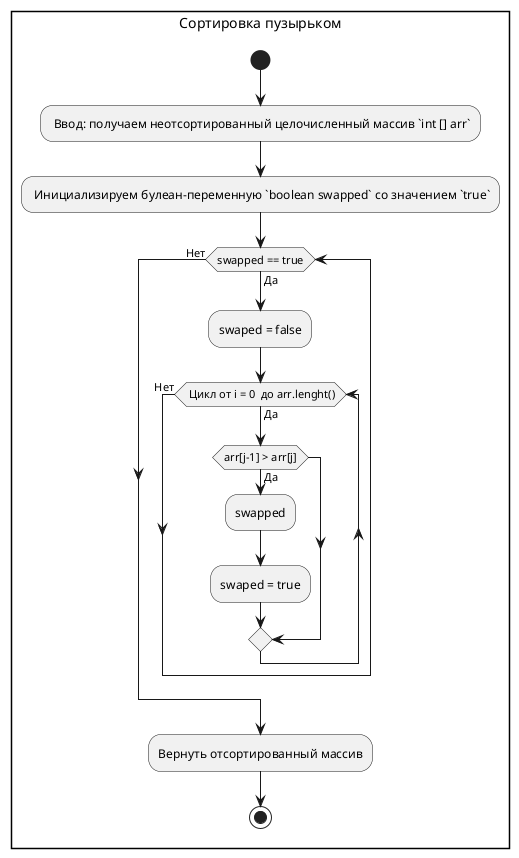 @startuml
rectangle Сортировка пузырьком {
start
: Ввод: получаем неотсортированный целочисленный массив `int [] arr`;
: Инициализируем булеан-переменную `boolean swapped` со значением `true`;
while (swapped == true) is (Да)
:swaped = false;
while ( Цикл от i = 0  до arr.lenght()) is (Да)
 if (arr[j-1] > arr[j]) then (Да)
 :swapped;
 :swaped = true;
 endif
 endwhile(Нет)
 endwhile(Нет)
 :Вернуть отсортированный массив;
 stop
}
@enduml
